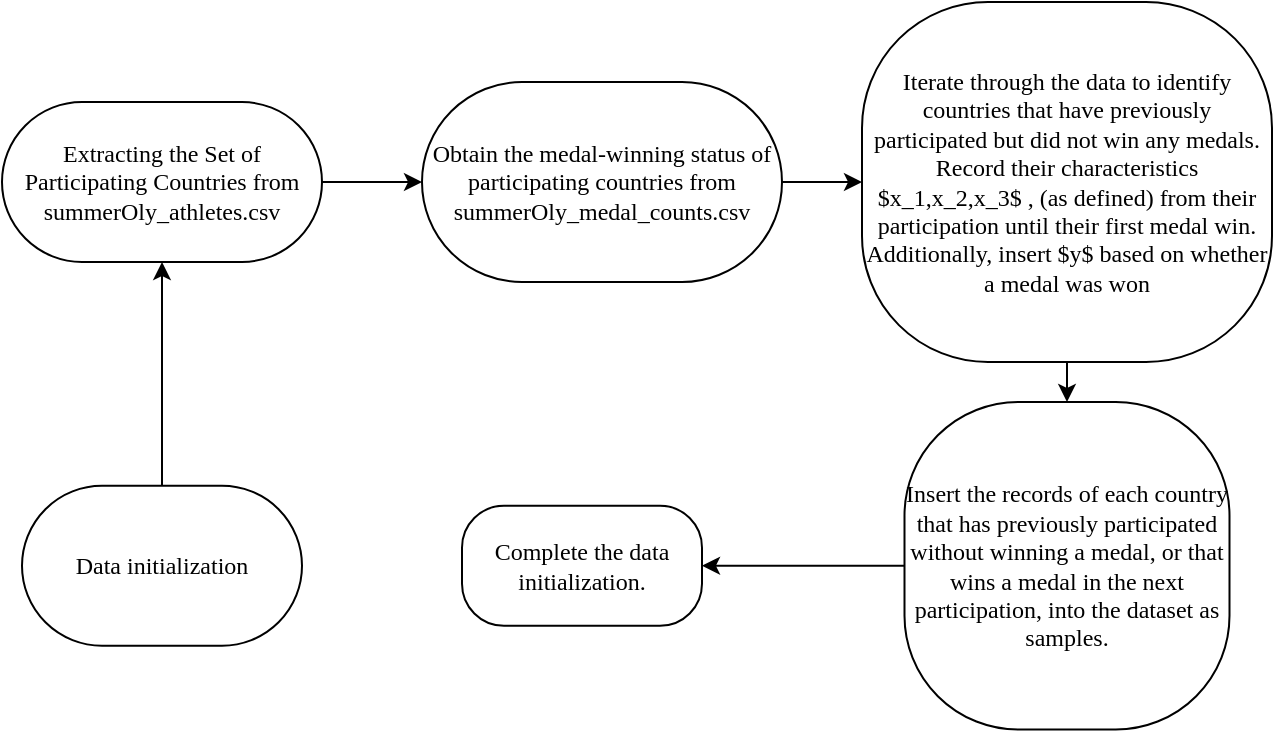<mxfile>
    <diagram id="MzUu058PN3Q15zoiUnnL" name="第 1 页">
        <mxGraphModel dx="635" dy="272" grid="1" gridSize="10" guides="1" tooltips="1" connect="1" arrows="1" fold="1" page="1" pageScale="1" pageWidth="827" pageHeight="1169" math="1" shadow="0">
            <root>
                <mxCell id="0"/>
                <mxCell id="1" parent="0"/>
                <mxCell id="5" value="" style="edgeStyle=none;html=1;fontSize=12;" parent="1" source="2" target="4" edge="1">
                    <mxGeometry relative="1" as="geometry"/>
                </mxCell>
                <mxCell id="2" value="&lt;font face=&quot;Times New Roman&quot; style=&quot;font-size: 12px;&quot;&gt;Data initialization&lt;/font&gt;" style="rounded=1;whiteSpace=wrap;html=1;arcSize=50;direction=west;" parent="1" vertex="1">
                    <mxGeometry x="70" y="421.88" width="140" height="80" as="geometry"/>
                </mxCell>
                <mxCell id="7" value="" style="edgeStyle=none;html=1;fontSize=12;" parent="1" source="4" target="6" edge="1">
                    <mxGeometry relative="1" as="geometry"/>
                </mxCell>
                <mxCell id="4" value="&lt;font face=&quot;Times New Roman&quot;&gt;Extracting the Set of Participating Countries from&lt;/font&gt;&lt;br&gt;&lt;font face=&quot;consolas&quot;&gt;summerOly_athletes.csv&lt;/font&gt;" style="whiteSpace=wrap;html=1;rounded=1;arcSize=50;" parent="1" vertex="1">
                    <mxGeometry x="60" y="230" width="160" height="80" as="geometry"/>
                </mxCell>
                <mxCell id="9" value="" style="edgeStyle=none;html=1;fontSize=12;" parent="1" source="6" target="8" edge="1">
                    <mxGeometry relative="1" as="geometry"/>
                </mxCell>
                <mxCell id="6" value="&lt;font face=&quot;Times New Roman&quot;&gt;Obtain the medal-winning status of participating countries from&lt;/font&gt;&lt;br&gt;&lt;font face=&quot;consolas&quot;&gt;summerOly_medal_counts.csv&lt;/font&gt;" style="whiteSpace=wrap;html=1;rounded=1;arcSize=50;" parent="1" vertex="1">
                    <mxGeometry x="270" y="220" width="180" height="100" as="geometry"/>
                </mxCell>
                <mxCell id="11" value="" style="edgeStyle=none;html=1;fontSize=12;" parent="1" source="8" target="10" edge="1">
                    <mxGeometry relative="1" as="geometry"/>
                </mxCell>
                <mxCell id="8" value="&lt;font face=&quot;Times New Roman&quot;&gt;Iterate through the data to identify countries that have previously participated but did not win any medals. Record their characteristics $x_1,x_2,x_3$ , (as defined) from their participation until their first medal win. Additionally, insert $y$ based on whether a medal was won &lt;/font&gt;" style="whiteSpace=wrap;html=1;rounded=1;arcSize=35;" parent="1" vertex="1">
                    <mxGeometry x="490" y="180" width="205" height="180" as="geometry"/>
                </mxCell>
                <mxCell id="13" value="" style="edgeStyle=none;html=1;fontSize=12;" parent="1" source="10" target="12" edge="1">
                    <mxGeometry relative="1" as="geometry"/>
                </mxCell>
                <mxCell id="10" value="&lt;p&gt;&lt;font face=&quot;Times New Roman&quot;&gt;Insert the records of each country that has previously participated without winning a medal, or that wins a medal in the next participation, into the dataset as samples.&lt;/font&gt;&lt;/p&gt;" style="rounded=1;whiteSpace=wrap;html=1;arcSize=35;" parent="1" vertex="1">
                    <mxGeometry x="511.25" y="380" width="162.5" height="163.75" as="geometry"/>
                </mxCell>
                <mxCell id="12" value="&lt;font face=&quot;Times New Roman&quot;&gt;Complete the data initialization.&lt;/font&gt;" style="whiteSpace=wrap;html=1;rounded=1;arcSize=35;" parent="1" vertex="1">
                    <mxGeometry x="290" y="431.875" width="120" height="60" as="geometry"/>
                </mxCell>
            </root>
        </mxGraphModel>
    </diagram>
</mxfile>
